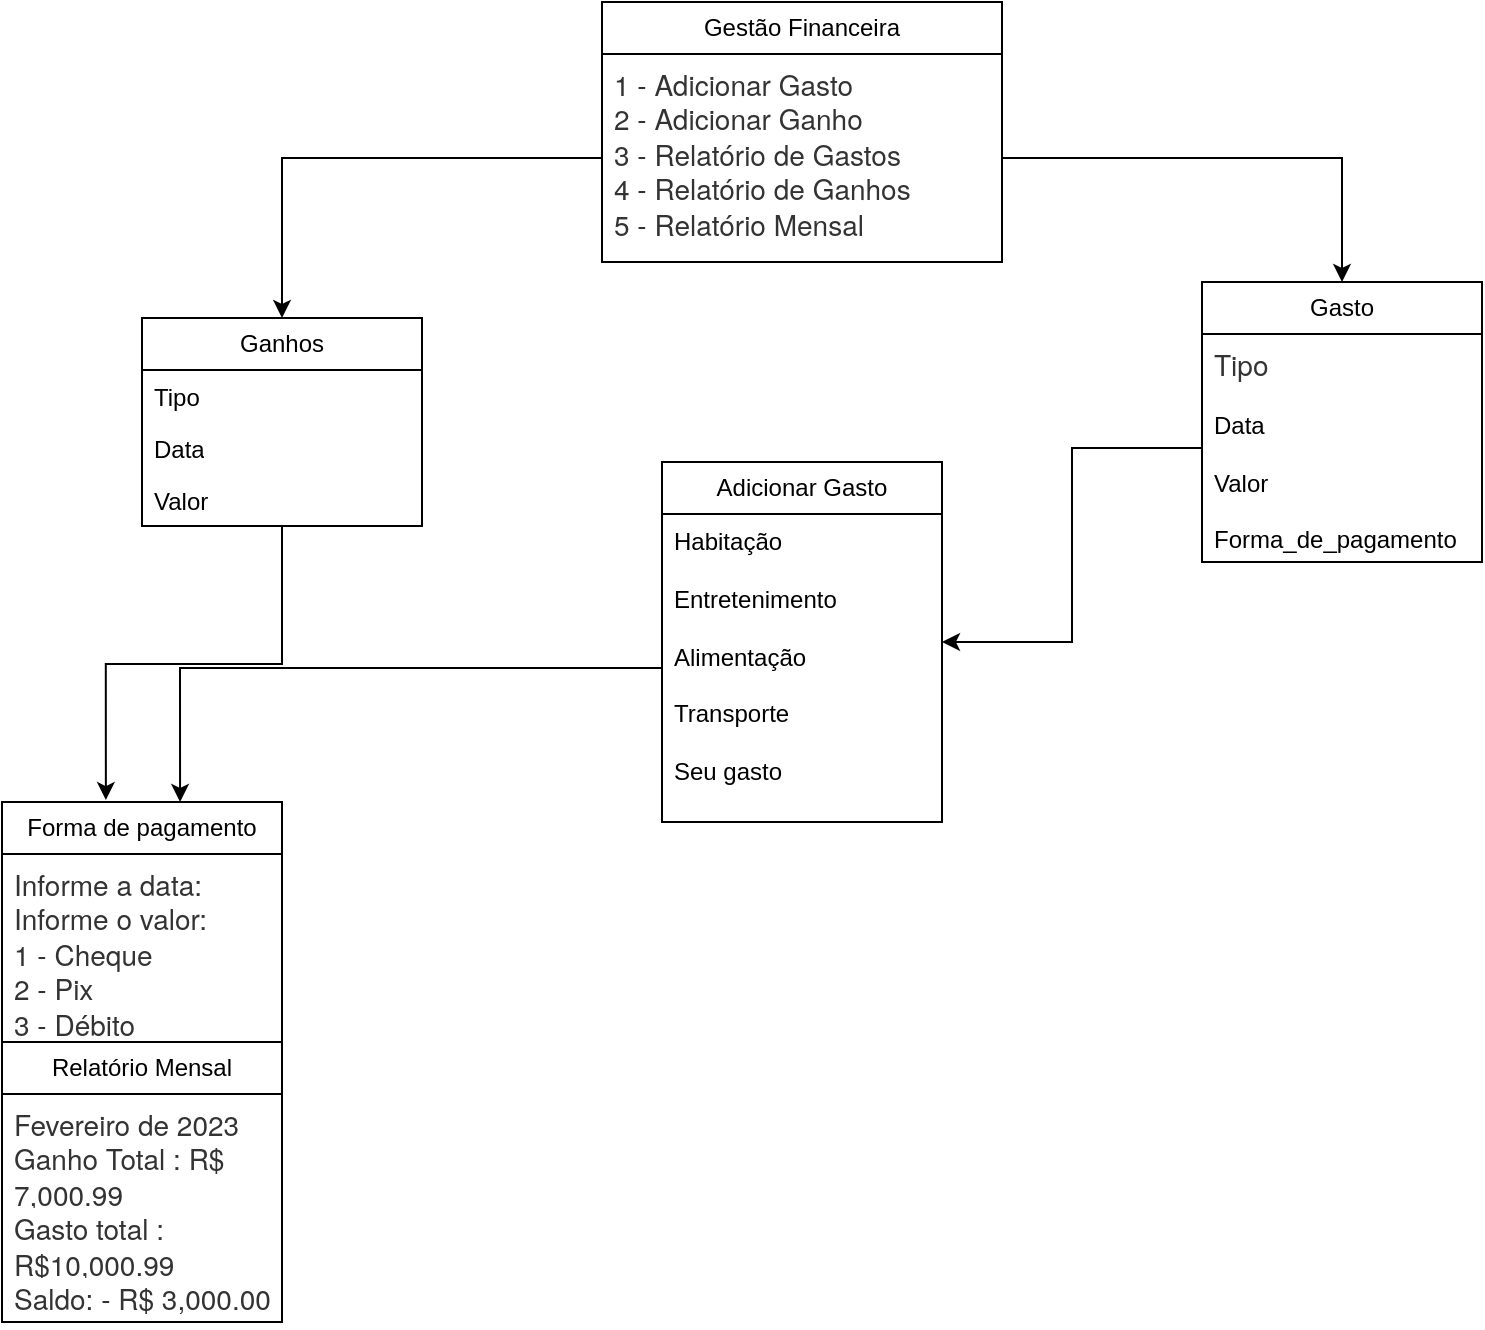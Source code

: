 <mxfile version="21.2.9" type="device">
  <diagram name="Página-1" id="FQMD9eqyewqPHPwgquV1">
    <mxGraphModel dx="880" dy="476" grid="1" gridSize="10" guides="1" tooltips="1" connect="1" arrows="1" fold="1" page="1" pageScale="1" pageWidth="827" pageHeight="1169" math="0" shadow="0">
      <root>
        <mxCell id="0" />
        <mxCell id="1" parent="0" />
        <mxCell id="EqXwBgJF9MYKF6lNS9dI-9" value="Gestão Financeira" style="swimlane;fontStyle=0;childLayout=stackLayout;horizontal=1;startSize=26;fillColor=none;horizontalStack=0;resizeParent=1;resizeParentMax=0;resizeLast=0;collapsible=1;marginBottom=0;whiteSpace=wrap;html=1;" parent="1" vertex="1">
          <mxGeometry x="340" y="10" width="200" height="130" as="geometry" />
        </mxCell>
        <mxCell id="EqXwBgJF9MYKF6lNS9dI-10" value="&lt;span style=&quot;color: rgb(51, 51, 51); font-family: &amp;quot;Helvetica Neue&amp;quot;, Helvetica, Arial, sans-serif; font-size: 14px; background-color: rgb(255, 255, 255);&quot;&gt;1 - Adicionar Gasto&lt;/span&gt;&lt;br style=&quot;box-sizing: border-box; color: rgb(51, 51, 51); font-family: &amp;quot;Helvetica Neue&amp;quot;, Helvetica, Arial, sans-serif; font-size: 14px; background-color: rgb(255, 255, 255);&quot;&gt;&lt;span style=&quot;color: rgb(51, 51, 51); font-family: &amp;quot;Helvetica Neue&amp;quot;, Helvetica, Arial, sans-serif; font-size: 14px; background-color: rgb(255, 255, 255);&quot;&gt;2 - Adicionar Ganho&lt;/span&gt;&lt;br style=&quot;box-sizing: border-box; color: rgb(51, 51, 51); font-family: &amp;quot;Helvetica Neue&amp;quot;, Helvetica, Arial, sans-serif; font-size: 14px; background-color: rgb(255, 255, 255);&quot;&gt;&lt;span style=&quot;color: rgb(51, 51, 51); font-family: &amp;quot;Helvetica Neue&amp;quot;, Helvetica, Arial, sans-serif; font-size: 14px; background-color: rgb(255, 255, 255);&quot;&gt;3 - Relatório de Gastos&lt;/span&gt;&lt;br style=&quot;box-sizing: border-box; color: rgb(51, 51, 51); font-family: &amp;quot;Helvetica Neue&amp;quot;, Helvetica, Arial, sans-serif; font-size: 14px; background-color: rgb(255, 255, 255);&quot;&gt;&lt;span style=&quot;color: rgb(51, 51, 51); font-family: &amp;quot;Helvetica Neue&amp;quot;, Helvetica, Arial, sans-serif; font-size: 14px; background-color: rgb(255, 255, 255);&quot;&gt;4 - Relatório de Ganhos&lt;/span&gt;&lt;br style=&quot;box-sizing: border-box; color: rgb(51, 51, 51); font-family: &amp;quot;Helvetica Neue&amp;quot;, Helvetica, Arial, sans-serif; font-size: 14px; background-color: rgb(255, 255, 255);&quot;&gt;&lt;span style=&quot;color: rgb(51, 51, 51); font-family: &amp;quot;Helvetica Neue&amp;quot;, Helvetica, Arial, sans-serif; font-size: 14px; background-color: rgb(255, 255, 255);&quot;&gt;5 - Relatório Mensal&lt;/span&gt;" style="text;strokeColor=none;fillColor=none;align=left;verticalAlign=top;spacingLeft=4;spacingRight=4;overflow=hidden;rotatable=0;points=[[0,0.5],[1,0.5]];portConstraint=eastwest;whiteSpace=wrap;html=1;" parent="EqXwBgJF9MYKF6lNS9dI-9" vertex="1">
          <mxGeometry y="26" width="200" height="104" as="geometry" />
        </mxCell>
        <mxCell id="EqXwBgJF9MYKF6lNS9dI-13" value="Gasto" style="swimlane;fontStyle=0;childLayout=stackLayout;horizontal=1;startSize=26;fillColor=none;horizontalStack=0;resizeParent=1;resizeParentMax=0;resizeLast=0;collapsible=1;marginBottom=0;whiteSpace=wrap;html=1;" parent="1" vertex="1">
          <mxGeometry x="640" y="150" width="140" height="140" as="geometry" />
        </mxCell>
        <mxCell id="EqXwBgJF9MYKF6lNS9dI-14" value="&lt;font face=&quot;Helvetica Neue, Helvetica, Arial, sans-serif&quot; color=&quot;#333333&quot;&gt;&lt;span style=&quot;font-size: 14px; background-color: rgb(255, 255, 255);&quot;&gt;Tipo&lt;br&gt;&lt;/span&gt;&lt;/font&gt;&lt;br&gt;Data&lt;br&gt;&lt;br&gt;Valor&lt;br&gt;&lt;br&gt;Forma_de_pagamento" style="text;strokeColor=none;fillColor=none;align=left;verticalAlign=top;spacingLeft=4;spacingRight=4;overflow=hidden;rotatable=0;points=[[0,0.5],[1,0.5]];portConstraint=eastwest;whiteSpace=wrap;html=1;" parent="EqXwBgJF9MYKF6lNS9dI-13" vertex="1">
          <mxGeometry y="26" width="140" height="114" as="geometry" />
        </mxCell>
        <mxCell id="EqXwBgJF9MYKF6lNS9dI-17" value="Forma de pagamento" style="swimlane;fontStyle=0;childLayout=stackLayout;horizontal=1;startSize=26;fillColor=none;horizontalStack=0;resizeParent=1;resizeParentMax=0;resizeLast=0;collapsible=1;marginBottom=0;whiteSpace=wrap;html=1;" parent="1" vertex="1">
          <mxGeometry x="40" y="410" width="140" height="120" as="geometry" />
        </mxCell>
        <mxCell id="EqXwBgJF9MYKF6lNS9dI-18" value="&lt;span style=&quot;color: rgb(51, 51, 51); font-family: &amp;quot;Helvetica Neue&amp;quot;, Helvetica, Arial, sans-serif; font-size: 14px; background-color: rgb(255, 255, 255);&quot;&gt;Informe a data:&lt;/span&gt;&lt;br style=&quot;box-sizing: border-box; color: rgb(51, 51, 51); font-family: &amp;quot;Helvetica Neue&amp;quot;, Helvetica, Arial, sans-serif; font-size: 14px; background-color: rgb(255, 255, 255);&quot;&gt;&lt;span style=&quot;color: rgb(51, 51, 51); font-family: &amp;quot;Helvetica Neue&amp;quot;, Helvetica, Arial, sans-serif; font-size: 14px; background-color: rgb(255, 255, 255);&quot;&gt;Informe o valor:&lt;/span&gt;&lt;br style=&quot;box-sizing: border-box; color: rgb(51, 51, 51); font-family: &amp;quot;Helvetica Neue&amp;quot;, Helvetica, Arial, sans-serif; font-size: 14px; background-color: rgb(255, 255, 255);&quot;&gt;&lt;span style=&quot;color: rgb(51, 51, 51); font-family: &amp;quot;Helvetica Neue&amp;quot;, Helvetica, Arial, sans-serif; font-size: 14px; background-color: rgb(255, 255, 255);&quot;&gt;1 - Cheque&lt;/span&gt;&lt;br style=&quot;box-sizing: border-box; color: rgb(51, 51, 51); font-family: &amp;quot;Helvetica Neue&amp;quot;, Helvetica, Arial, sans-serif; font-size: 14px; background-color: rgb(255, 255, 255);&quot;&gt;&lt;span style=&quot;color: rgb(51, 51, 51); font-family: &amp;quot;Helvetica Neue&amp;quot;, Helvetica, Arial, sans-serif; font-size: 14px; background-color: rgb(255, 255, 255);&quot;&gt;2 - Pix&lt;/span&gt;&lt;br style=&quot;box-sizing: border-box; color: rgb(51, 51, 51); font-family: &amp;quot;Helvetica Neue&amp;quot;, Helvetica, Arial, sans-serif; font-size: 14px; background-color: rgb(255, 255, 255);&quot;&gt;&lt;span style=&quot;color: rgb(51, 51, 51); font-family: &amp;quot;Helvetica Neue&amp;quot;, Helvetica, Arial, sans-serif; font-size: 14px; background-color: rgb(255, 255, 255);&quot;&gt;3 - Débito&lt;/span&gt;" style="text;strokeColor=none;fillColor=none;align=left;verticalAlign=top;spacingLeft=4;spacingRight=4;overflow=hidden;rotatable=0;points=[[0,0.5],[1,0.5]];portConstraint=eastwest;whiteSpace=wrap;html=1;" parent="EqXwBgJF9MYKF6lNS9dI-17" vertex="1">
          <mxGeometry y="26" width="140" height="94" as="geometry" />
        </mxCell>
        <mxCell id="EqXwBgJF9MYKF6lNS9dI-21" value="Relatório Mensal" style="swimlane;fontStyle=0;childLayout=stackLayout;horizontal=1;startSize=26;fillColor=none;horizontalStack=0;resizeParent=1;resizeParentMax=0;resizeLast=0;collapsible=1;marginBottom=0;whiteSpace=wrap;html=1;" parent="1" vertex="1">
          <mxGeometry x="40" y="530" width="140" height="140" as="geometry" />
        </mxCell>
        <mxCell id="EqXwBgJF9MYKF6lNS9dI-22" value="&lt;span style=&quot;color: rgb(51, 51, 51); font-family: &amp;quot;Helvetica Neue&amp;quot;, Helvetica, Arial, sans-serif; font-size: 14px; background-color: rgb(255, 255, 255);&quot;&gt;Fevereiro de 2023&lt;/span&gt;&lt;br style=&quot;box-sizing: border-box; color: rgb(51, 51, 51); font-family: &amp;quot;Helvetica Neue&amp;quot;, Helvetica, Arial, sans-serif; font-size: 14px; background-color: rgb(255, 255, 255);&quot;&gt;&lt;span style=&quot;color: rgb(51, 51, 51); font-family: &amp;quot;Helvetica Neue&amp;quot;, Helvetica, Arial, sans-serif; font-size: 14px; background-color: rgb(255, 255, 255);&quot;&gt;Ganho Total : R$ 7,000.99&lt;/span&gt;&lt;br style=&quot;box-sizing: border-box; color: rgb(51, 51, 51); font-family: &amp;quot;Helvetica Neue&amp;quot;, Helvetica, Arial, sans-serif; font-size: 14px; background-color: rgb(255, 255, 255);&quot;&gt;&lt;span style=&quot;color: rgb(51, 51, 51); font-family: &amp;quot;Helvetica Neue&amp;quot;, Helvetica, Arial, sans-serif; font-size: 14px; background-color: rgb(255, 255, 255);&quot;&gt;Gasto total : R$10,000.99&lt;/span&gt;&lt;br style=&quot;box-sizing: border-box; color: rgb(51, 51, 51); font-family: &amp;quot;Helvetica Neue&amp;quot;, Helvetica, Arial, sans-serif; font-size: 14px; background-color: rgb(255, 255, 255);&quot;&gt;&lt;span style=&quot;color: rgb(51, 51, 51); font-family: &amp;quot;Helvetica Neue&amp;quot;, Helvetica, Arial, sans-serif; font-size: 14px; background-color: rgb(255, 255, 255);&quot;&gt;Saldo: - R$ 3,000.00&lt;/span&gt;" style="text;strokeColor=none;fillColor=none;align=left;verticalAlign=top;spacingLeft=4;spacingRight=4;overflow=hidden;rotatable=0;points=[[0,0.5],[1,0.5]];portConstraint=eastwest;whiteSpace=wrap;html=1;" parent="EqXwBgJF9MYKF6lNS9dI-21" vertex="1">
          <mxGeometry y="26" width="140" height="114" as="geometry" />
        </mxCell>
        <mxCell id="srwy_1bIiOO4wlkl0Ar0-5" style="edgeStyle=orthogonalEdgeStyle;rounded=0;orthogonalLoop=1;jettySize=auto;html=1;entryX=0.371;entryY=-0.008;entryDx=0;entryDy=0;entryPerimeter=0;" edge="1" parent="1" source="EqXwBgJF9MYKF6lNS9dI-25" target="EqXwBgJF9MYKF6lNS9dI-17">
          <mxGeometry relative="1" as="geometry" />
        </mxCell>
        <mxCell id="EqXwBgJF9MYKF6lNS9dI-25" value="Ganhos" style="swimlane;fontStyle=0;childLayout=stackLayout;horizontal=1;startSize=26;fillColor=none;horizontalStack=0;resizeParent=1;resizeParentMax=0;resizeLast=0;collapsible=1;marginBottom=0;whiteSpace=wrap;html=1;" parent="1" vertex="1">
          <mxGeometry x="110" y="168" width="140" height="104" as="geometry" />
        </mxCell>
        <mxCell id="EqXwBgJF9MYKF6lNS9dI-26" value="Tipo" style="text;strokeColor=none;fillColor=none;align=left;verticalAlign=top;spacingLeft=4;spacingRight=4;overflow=hidden;rotatable=0;points=[[0,0.5],[1,0.5]];portConstraint=eastwest;whiteSpace=wrap;html=1;" parent="EqXwBgJF9MYKF6lNS9dI-25" vertex="1">
          <mxGeometry y="26" width="140" height="26" as="geometry" />
        </mxCell>
        <mxCell id="EqXwBgJF9MYKF6lNS9dI-27" value="Data" style="text;strokeColor=none;fillColor=none;align=left;verticalAlign=top;spacingLeft=4;spacingRight=4;overflow=hidden;rotatable=0;points=[[0,0.5],[1,0.5]];portConstraint=eastwest;whiteSpace=wrap;html=1;" parent="EqXwBgJF9MYKF6lNS9dI-25" vertex="1">
          <mxGeometry y="52" width="140" height="26" as="geometry" />
        </mxCell>
        <mxCell id="EqXwBgJF9MYKF6lNS9dI-28" value="Valor" style="text;strokeColor=none;fillColor=none;align=left;verticalAlign=top;spacingLeft=4;spacingRight=4;overflow=hidden;rotatable=0;points=[[0,0.5],[1,0.5]];portConstraint=eastwest;whiteSpace=wrap;html=1;" parent="EqXwBgJF9MYKF6lNS9dI-25" vertex="1">
          <mxGeometry y="78" width="140" height="26" as="geometry" />
        </mxCell>
        <mxCell id="EqXwBgJF9MYKF6lNS9dI-29" value="Adicionar Gasto" style="swimlane;fontStyle=0;childLayout=stackLayout;horizontal=1;startSize=26;fillColor=none;horizontalStack=0;resizeParent=1;resizeParentMax=0;resizeLast=0;collapsible=1;marginBottom=0;whiteSpace=wrap;html=1;" parent="1" vertex="1">
          <mxGeometry x="370" y="240" width="140" height="180" as="geometry" />
        </mxCell>
        <mxCell id="EqXwBgJF9MYKF6lNS9dI-30" value="Habitação&lt;br&gt;&lt;br&gt;Entretenimento&lt;br&gt;&lt;br&gt;Alimentação&lt;br&gt;&lt;br&gt;Transporte&amp;nbsp;&lt;br&gt;&lt;br&gt;Seu gasto&lt;br&gt;" style="text;strokeColor=none;fillColor=none;align=left;verticalAlign=top;spacingLeft=4;spacingRight=4;overflow=hidden;rotatable=0;points=[[0,0.5],[1,0.5]];portConstraint=eastwest;whiteSpace=wrap;html=1;" parent="EqXwBgJF9MYKF6lNS9dI-29" vertex="1">
          <mxGeometry y="26" width="140" height="154" as="geometry" />
        </mxCell>
        <mxCell id="srwy_1bIiOO4wlkl0Ar0-2" style="edgeStyle=orthogonalEdgeStyle;rounded=0;orthogonalLoop=1;jettySize=auto;html=1;entryX=0.5;entryY=0;entryDx=0;entryDy=0;" edge="1" parent="1" source="EqXwBgJF9MYKF6lNS9dI-10" target="EqXwBgJF9MYKF6lNS9dI-25">
          <mxGeometry relative="1" as="geometry" />
        </mxCell>
        <mxCell id="srwy_1bIiOO4wlkl0Ar0-3" style="edgeStyle=orthogonalEdgeStyle;rounded=0;orthogonalLoop=1;jettySize=auto;html=1;" edge="1" parent="1" source="EqXwBgJF9MYKF6lNS9dI-10" target="EqXwBgJF9MYKF6lNS9dI-13">
          <mxGeometry relative="1" as="geometry" />
        </mxCell>
        <mxCell id="srwy_1bIiOO4wlkl0Ar0-4" style="edgeStyle=orthogonalEdgeStyle;rounded=0;orthogonalLoop=1;jettySize=auto;html=1;" edge="1" parent="1" source="EqXwBgJF9MYKF6lNS9dI-14" target="EqXwBgJF9MYKF6lNS9dI-29">
          <mxGeometry relative="1" as="geometry" />
        </mxCell>
        <mxCell id="srwy_1bIiOO4wlkl0Ar0-6" style="edgeStyle=orthogonalEdgeStyle;rounded=0;orthogonalLoop=1;jettySize=auto;html=1;entryX=0.636;entryY=0;entryDx=0;entryDy=0;entryPerimeter=0;" edge="1" parent="1" source="EqXwBgJF9MYKF6lNS9dI-30" target="EqXwBgJF9MYKF6lNS9dI-17">
          <mxGeometry relative="1" as="geometry" />
        </mxCell>
      </root>
    </mxGraphModel>
  </diagram>
</mxfile>
